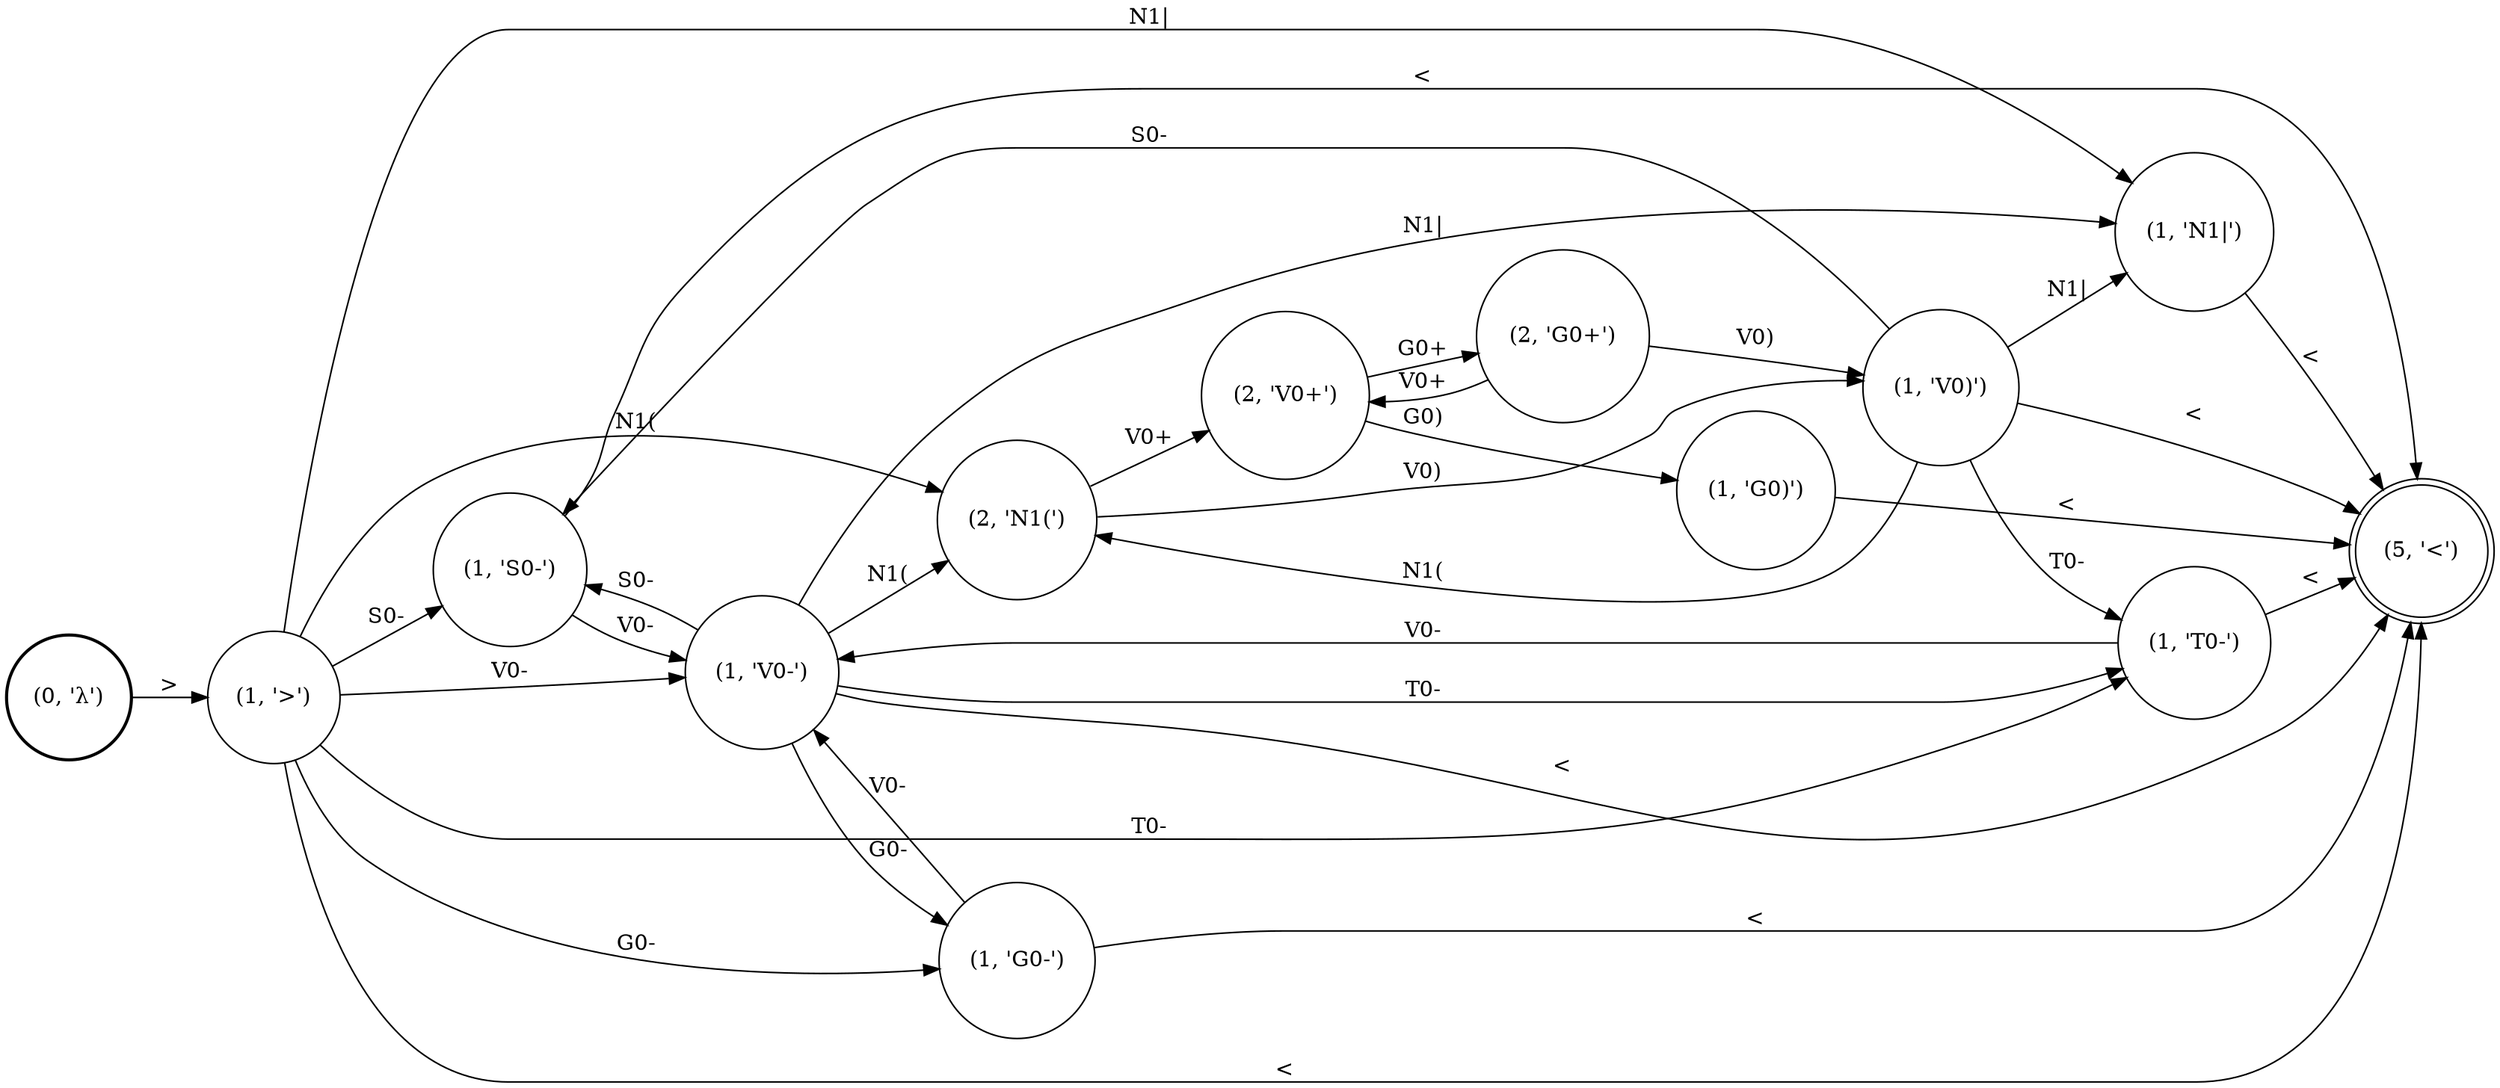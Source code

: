 digraph G {
rankdir=LR;
node [shape=circle]
0 [label="(1, 'G0)')"]
1 [label="(1, 'N1|')"]
2 [label="(1, 'S0-')"]
3 [style=bold label="(0, 'λ')"]
4 [label="(1, '>')"]
5 [label="(2, 'V0+')"]
6 [label="(1, 'V0)')"]
7 [label="(1, 'G0-')"]
8 [label="(1, 'T0-')"]
9 [label="(1, 'V0-')"]
10 [shape=doublecircle label="(5, '<')"]
11 [label="(2, 'N1(')"]
12 [label="(2, 'G0+')"]
12 -> 6 [label="V0)"]
9 -> 10 [label="<"]
7 -> 9 [label="V0-"]
9 -> 11 [label="N1("]
11 -> 5 [label="V0+"]
7 -> 10 [label="<"]
9 -> 2 [label="S0-"]
4 -> 8 [label="T0-"]
9 -> 7 [label="G0-"]
0 -> 10 [label="<"]
11 -> 6 [label="V0)"]
12 -> 5 [label="V0+"]
6 -> 10 [label="<"]
3 -> 4 [label=">"]
5 -> 0 [label="G0)"]
6 -> 11 [label="N1("]
1 -> 10 [label="<"]
4 -> 10 [label="<"]
2 -> 10 [label="<"]
2 -> 9 [label="V0-"]
8 -> 9 [label="V0-"]
4 -> 9 [label="V0-"]
4 -> 7 [label="G0-"]
5 -> 12 [label="G0+"]
9 -> 8 [label="T0-"]
9 -> 1 [label="N1|"]
8 -> 10 [label="<"]
4 -> 11 [label="N1("]
6 -> 8 [label="T0-"]
4 -> 2 [label="S0-"]
6 -> 2 [label="S0-"]
6 -> 1 [label="N1|"]
4 -> 1 [label="N1|"]
}
